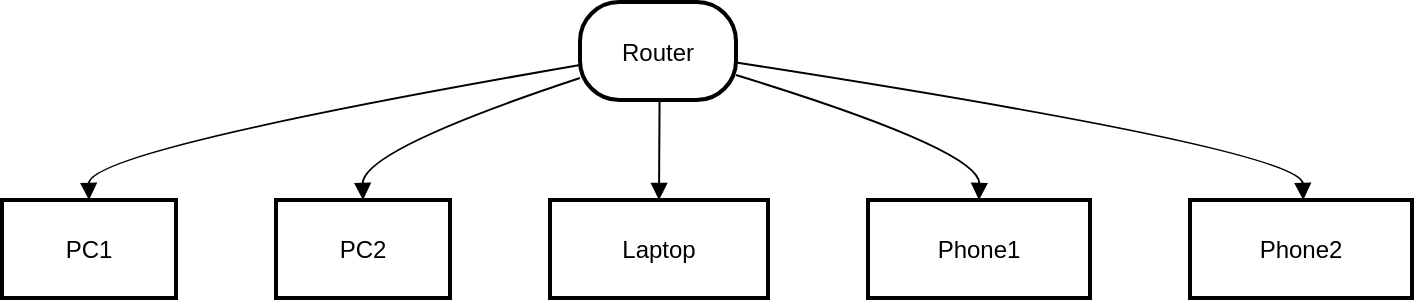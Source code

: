 <mxfile version="24.8.4">
  <diagram name="Seite-1" id="-3rJc5WP3-2Ih5uTnEHz">
    <mxGraphModel>
      <root>
        <mxCell id="0" />
        <mxCell id="1" parent="0" />
        <mxCell id="2" value="Router" style="rounded=1;arcSize=40;strokeWidth=2" vertex="1" parent="1">
          <mxGeometry x="297" y="8" width="78" height="49" as="geometry" />
        </mxCell>
        <mxCell id="3" value="PC1" style="whiteSpace=wrap;strokeWidth=2;" vertex="1" parent="1">
          <mxGeometry x="8" y="107" width="87" height="49" as="geometry" />
        </mxCell>
        <mxCell id="4" value="PC2" style="whiteSpace=wrap;strokeWidth=2;" vertex="1" parent="1">
          <mxGeometry x="145" y="107" width="87" height="49" as="geometry" />
        </mxCell>
        <mxCell id="5" value="Laptop" style="whiteSpace=wrap;strokeWidth=2;" vertex="1" parent="1">
          <mxGeometry x="282" y="107" width="109" height="49" as="geometry" />
        </mxCell>
        <mxCell id="6" value="Phone1" style="whiteSpace=wrap;strokeWidth=2;" vertex="1" parent="1">
          <mxGeometry x="441" y="107" width="111" height="49" as="geometry" />
        </mxCell>
        <mxCell id="7" value="Phone2" style="whiteSpace=wrap;strokeWidth=2;" vertex="1" parent="1">
          <mxGeometry x="602" y="107" width="111" height="49" as="geometry" />
        </mxCell>
        <mxCell id="8" value="" style="curved=1;startArrow=none;endArrow=block;exitX=0.01;exitY=0.64;entryX=0.5;entryY=0;" edge="1" parent="1" source="2" target="3">
          <mxGeometry relative="1" as="geometry">
            <Array as="points">
              <mxPoint x="51" y="82" />
            </Array>
          </mxGeometry>
        </mxCell>
        <mxCell id="9" value="" style="curved=1;startArrow=none;endArrow=block;exitX=0.01;exitY=0.77;entryX=0.5;entryY=0;" edge="1" parent="1" source="2" target="4">
          <mxGeometry relative="1" as="geometry">
            <Array as="points">
              <mxPoint x="188" y="82" />
            </Array>
          </mxGeometry>
        </mxCell>
        <mxCell id="10" value="" style="curved=1;startArrow=none;endArrow=block;exitX=0.51;exitY=1;entryX=0.5;entryY=0;" edge="1" parent="1" source="2" target="5">
          <mxGeometry relative="1" as="geometry">
            <Array as="points" />
          </mxGeometry>
        </mxCell>
        <mxCell id="11" value="" style="curved=1;startArrow=none;endArrow=block;exitX=1.01;exitY=0.75;entryX=0.5;entryY=0;" edge="1" parent="1" source="2" target="6">
          <mxGeometry relative="1" as="geometry">
            <Array as="points">
              <mxPoint x="497" y="82" />
            </Array>
          </mxGeometry>
        </mxCell>
        <mxCell id="12" value="" style="curved=1;startArrow=none;endArrow=block;exitX=1.01;exitY=0.62;entryX=0.51;entryY=0;" edge="1" parent="1" source="2" target="7">
          <mxGeometry relative="1" as="geometry">
            <Array as="points">
              <mxPoint x="658" y="82" />
            </Array>
          </mxGeometry>
        </mxCell>
      </root>
    </mxGraphModel>
  </diagram>
</mxfile>
